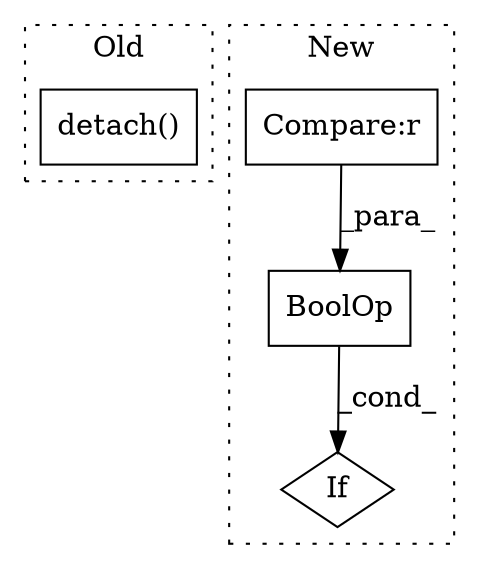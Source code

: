 digraph G {
subgraph cluster0 {
1 [label="detach()" a="75" s="3448" l="18" shape="box"];
label = "Old";
style="dotted";
}
subgraph cluster1 {
2 [label="BoolOp" a="72" s="4767" l="36" shape="box"];
3 [label="Compare:r" a="40" s="4791" l="12" shape="box"];
4 [label="If" a="96" s="4764" l="3" shape="diamond"];
label = "New";
style="dotted";
}
2 -> 4 [label="_cond_"];
3 -> 2 [label="_para_"];
}
